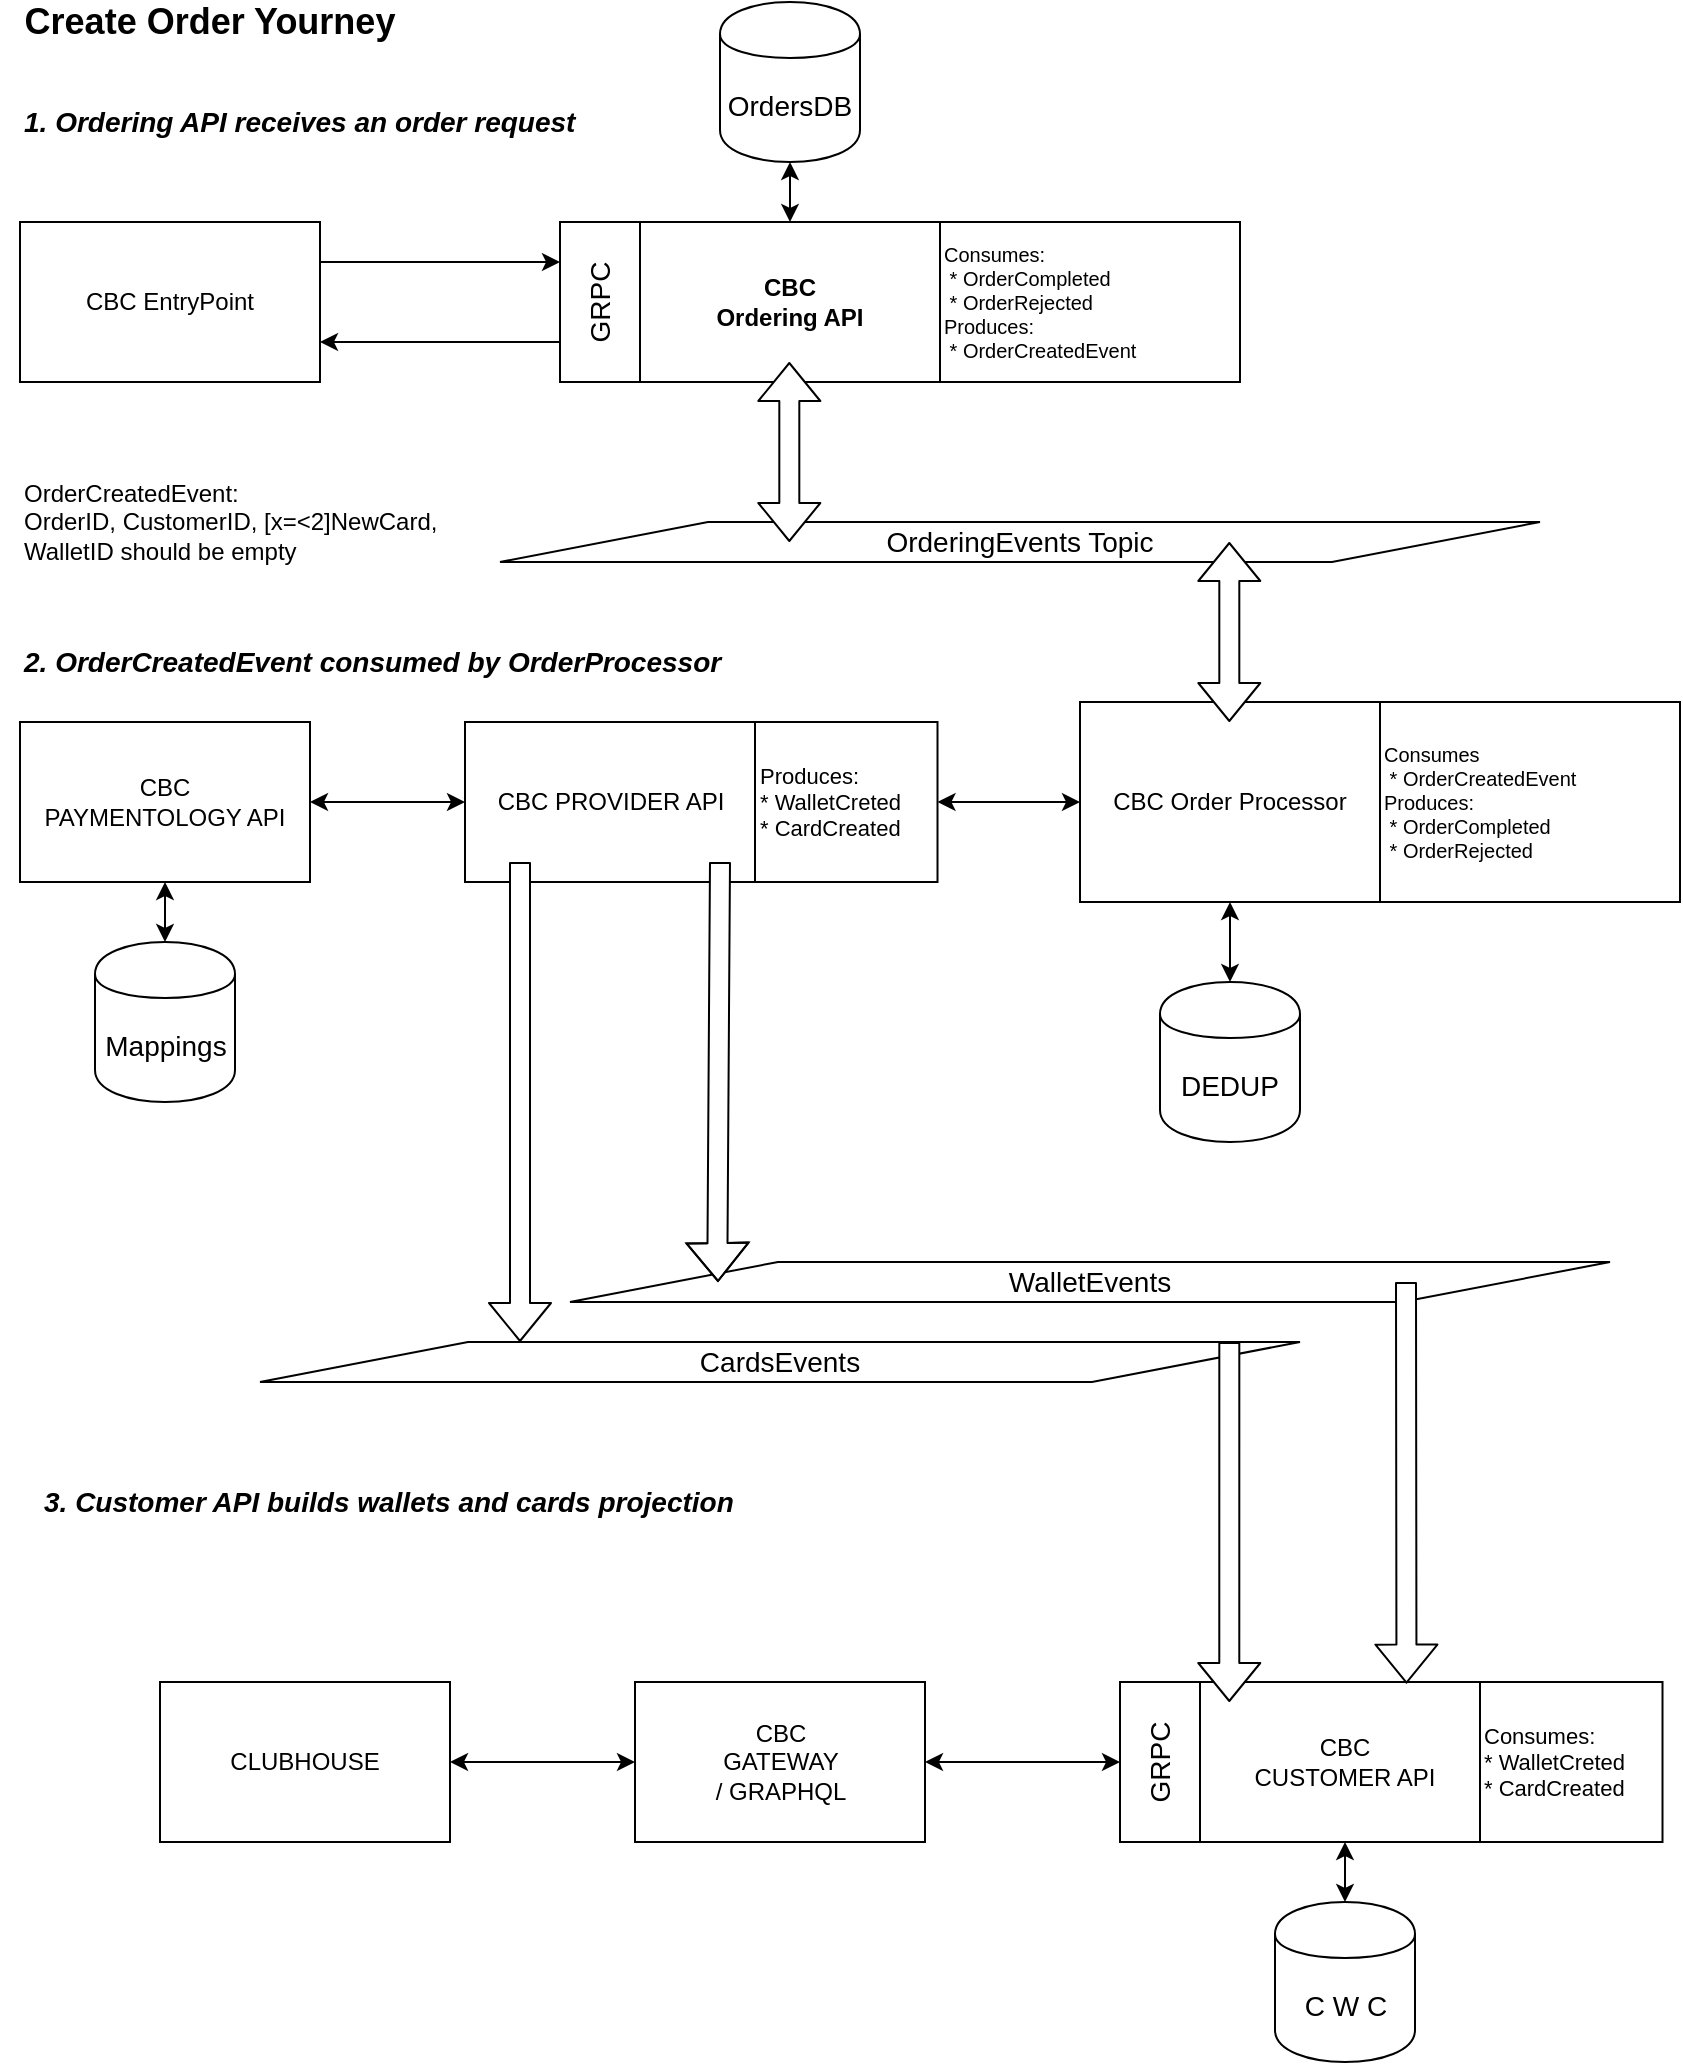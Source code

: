 <mxfile version="13.1.3" type="github"><diagram id="9-q1T27qPGL0F92HUt5V" name="Page-1"><mxGraphModel dx="2272" dy="554" grid="1" gridSize="10" guides="1" tooltips="1" connect="1" arrows="1" fold="1" page="1" pageScale="1" pageWidth="850" pageHeight="1100" math="0" shadow="0"><root><mxCell id="0"/><mxCell id="1" parent="0"/><mxCell id="-VBGVhogczqQqDfnZpoR-5" value="&lt;font style=&quot;font-size: 18px&quot;&gt;&lt;b&gt;Create Order Yourney&lt;/b&gt;&lt;/font&gt;" style="text;html=1;strokeColor=none;fillColor=none;align=center;verticalAlign=middle;whiteSpace=wrap;rounded=0;fontSize=14;" vertex="1" parent="1"><mxGeometry x="-840" y="10" width="210" height="20" as="geometry"/></mxCell><mxCell id="-VBGVhogczqQqDfnZpoR-10" value="&lt;div&gt;1. Ordering API receives an order request&lt;/div&gt;" style="text;html=1;strokeColor=none;fillColor=none;align=left;verticalAlign=middle;whiteSpace=wrap;rounded=0;fontSize=14;fontStyle=3" vertex="1" parent="1"><mxGeometry x="-830" y="60" width="310" height="20" as="geometry"/></mxCell><mxCell id="-VBGVhogczqQqDfnZpoR-20" style="edgeStyle=orthogonalEdgeStyle;rounded=0;orthogonalLoop=1;jettySize=auto;html=1;exitX=0.5;exitY=0;exitDx=0;exitDy=0;fontSize=14;startArrow=classic;startFill=1;" edge="1" parent="1" source="-VBGVhogczqQqDfnZpoR-11" target="-VBGVhogczqQqDfnZpoR-19"><mxGeometry relative="1" as="geometry"/></mxCell><mxCell id="-VBGVhogczqQqDfnZpoR-11" value="&lt;div&gt;&lt;b&gt;CBC &lt;br&gt;&lt;/b&gt;&lt;/div&gt;&lt;div&gt;&lt;b&gt;Ordering API&lt;/b&gt;&lt;/div&gt;" style="rounded=0;whiteSpace=wrap;html=1;strokeColor=#000000;" vertex="1" parent="1"><mxGeometry x="-520" y="120" width="150" height="80" as="geometry"/></mxCell><mxCell id="-VBGVhogczqQqDfnZpoR-17" style="edgeStyle=orthogonalEdgeStyle;rounded=0;orthogonalLoop=1;jettySize=auto;html=1;exitX=1;exitY=0.25;exitDx=0;exitDy=0;entryX=0.75;entryY=0;entryDx=0;entryDy=0;fontSize=14;" edge="1" parent="1" source="-VBGVhogczqQqDfnZpoR-13" target="-VBGVhogczqQqDfnZpoR-16"><mxGeometry relative="1" as="geometry"/></mxCell><mxCell id="-VBGVhogczqQqDfnZpoR-13" value="CBC EntryPoint" style="rounded=0;whiteSpace=wrap;html=1;strokeColor=#000000;" vertex="1" parent="1"><mxGeometry x="-830" y="120" width="150" height="80" as="geometry"/></mxCell><mxCell id="-VBGVhogczqQqDfnZpoR-18" style="edgeStyle=orthogonalEdgeStyle;rounded=0;orthogonalLoop=1;jettySize=auto;html=1;exitX=0.25;exitY=0;exitDx=0;exitDy=0;entryX=1;entryY=0.75;entryDx=0;entryDy=0;fontSize=14;" edge="1" parent="1" source="-VBGVhogczqQqDfnZpoR-16" target="-VBGVhogczqQqDfnZpoR-13"><mxGeometry relative="1" as="geometry"/></mxCell><mxCell id="-VBGVhogczqQqDfnZpoR-16" value="&lt;div align=&quot;center&quot;&gt;GRPC&lt;/div&gt;" style="rounded=0;whiteSpace=wrap;html=1;strokeColor=#000000;fontSize=14;align=center;rotation=-90;" vertex="1" parent="1"><mxGeometry x="-580" y="140" width="80" height="40" as="geometry"/></mxCell><mxCell id="-VBGVhogczqQqDfnZpoR-19" value="&lt;div align=&quot;center&quot;&gt;OrdersDB&lt;/div&gt;" style="shape=cylinder;whiteSpace=wrap;html=1;boundedLbl=1;backgroundOutline=1;strokeColor=#000000;fontSize=14;align=center;" vertex="1" parent="1"><mxGeometry x="-480" y="10" width="70" height="80" as="geometry"/></mxCell><mxCell id="-VBGVhogczqQqDfnZpoR-21" value="&lt;div&gt;OrderingEvents Topic&lt;br&gt;&lt;/div&gt;" style="shape=parallelogram;perimeter=parallelogramPerimeter;whiteSpace=wrap;html=1;strokeColor=#000000;fontSize=14;align=center;" vertex="1" parent="1"><mxGeometry x="-590" y="270" width="520" height="20" as="geometry"/></mxCell><mxCell id="-VBGVhogczqQqDfnZpoR-39" value="" style="shape=flexArrow;endArrow=classic;startArrow=classic;html=1;fillColor=#ffffff;fontSize=14;" edge="1" parent="1"><mxGeometry width="50" height="50" relative="1" as="geometry"><mxPoint x="-445.34" y="280" as="sourcePoint"/><mxPoint x="-445.34" y="190" as="targetPoint"/></mxGeometry></mxCell><mxCell id="-VBGVhogczqQqDfnZpoR-40" value="&lt;div style=&quot;font-size: 10px&quot; align=&quot;left&quot;&gt;Consumes:&lt;/div&gt;&lt;div style=&quot;font-size: 10px&quot; align=&quot;left&quot;&gt;&amp;nbsp;* OrderCompleted&lt;/div&gt;&lt;div style=&quot;font-size: 10px&quot; align=&quot;left&quot;&gt;&amp;nbsp;* OrderRejected&lt;br&gt;&lt;/div&gt;&lt;div style=&quot;font-size: 10px&quot; align=&quot;left&quot;&gt;Produces&lt;font size=&quot;1&quot;&gt;:&lt;/font&gt;&lt;/div&gt;&lt;div style=&quot;font-size: 10px&quot; align=&quot;left&quot;&gt;&lt;font size=&quot;1&quot;&gt;&amp;nbsp;* OrderCreatedEvent&lt;/font&gt;&lt;/div&gt;" style="rounded=0;whiteSpace=wrap;html=1;strokeColor=#000000;align=left;" vertex="1" parent="1"><mxGeometry x="-370" y="120" width="150" height="80" as="geometry"/></mxCell><mxCell id="-VBGVhogczqQqDfnZpoR-41" value="2. OrderCreatedEvent consumed by OrderProcessor" style="text;html=1;strokeColor=none;fillColor=none;align=left;verticalAlign=middle;whiteSpace=wrap;rounded=0;fontSize=14;fontStyle=3" vertex="1" parent="1"><mxGeometry x="-830" y="330" width="370" height="20" as="geometry"/></mxCell><mxCell id="-VBGVhogczqQqDfnZpoR-43" value="CBC Order Processor" style="rounded=0;whiteSpace=wrap;html=1;strokeColor=#000000;" vertex="1" parent="1"><mxGeometry x="-300" y="360" width="150" height="100" as="geometry"/></mxCell><mxCell id="-VBGVhogczqQqDfnZpoR-45" value="&lt;div align=&quot;left&quot;&gt;OrderCreatedEvent:&lt;/div&gt;OrderID, CustomerID, [x=&amp;lt;2]NewCard, WalletID should be empty" style="text;html=1;strokeColor=none;fillColor=none;align=left;verticalAlign=middle;whiteSpace=wrap;rounded=0;fontSize=12;" vertex="1" parent="1"><mxGeometry x="-830" y="250" width="229" height="40" as="geometry"/></mxCell><mxCell id="-VBGVhogczqQqDfnZpoR-46" value="" style="shape=flexArrow;endArrow=classic;startArrow=classic;html=1;fillColor=#ffffff;fontSize=14;" edge="1" parent="1"><mxGeometry width="50" height="50" relative="1" as="geometry"><mxPoint x="-225.34" y="370" as="sourcePoint"/><mxPoint x="-225.34" y="280" as="targetPoint"/></mxGeometry></mxCell><mxCell id="-VBGVhogczqQqDfnZpoR-47" value="&lt;div style=&quot;font-size: 10px&quot; align=&quot;left&quot;&gt;Consumes&lt;/div&gt;&lt;div style=&quot;font-size: 10px&quot; align=&quot;left&quot;&gt;&amp;nbsp;* OrderCreatedEvent&lt;br&gt;&lt;/div&gt;&lt;div style=&quot;font-size: 10px&quot; align=&quot;left&quot;&gt;Produces&lt;font size=&quot;1&quot;&gt;:&lt;/font&gt;&lt;/div&gt;&lt;div style=&quot;font-size: 10px&quot; align=&quot;left&quot;&gt;&lt;font size=&quot;1&quot;&gt;&amp;nbsp;* OrderCompleted&lt;/font&gt;&lt;/div&gt;&lt;div style=&quot;font-size: 10px&quot; align=&quot;left&quot;&gt;&lt;font size=&quot;1&quot;&gt;&amp;nbsp;* OrderRejected&lt;br&gt;&lt;/font&gt;&lt;/div&gt;" style="rounded=0;whiteSpace=wrap;html=1;strokeColor=#000000;align=left;" vertex="1" parent="1"><mxGeometry x="-150" y="360" width="150" height="100" as="geometry"/></mxCell><mxCell id="-VBGVhogczqQqDfnZpoR-51" style="edgeStyle=orthogonalEdgeStyle;rounded=0;orthogonalLoop=1;jettySize=auto;html=1;exitX=0.5;exitY=0;exitDx=0;exitDy=0;entryX=0.5;entryY=1;entryDx=0;entryDy=0;startArrow=classic;startFill=1;fillColor=#ffffff;fontSize=12;" edge="1" parent="1" source="-VBGVhogczqQqDfnZpoR-50" target="-VBGVhogczqQqDfnZpoR-43"><mxGeometry relative="1" as="geometry"/></mxCell><mxCell id="-VBGVhogczqQqDfnZpoR-50" value="DEDUP" style="shape=cylinder;whiteSpace=wrap;html=1;boundedLbl=1;backgroundOutline=1;strokeColor=#000000;fontSize=14;align=center;" vertex="1" parent="1"><mxGeometry x="-260" y="500" width="70" height="80" as="geometry"/></mxCell><mxCell id="-VBGVhogczqQqDfnZpoR-58" style="edgeStyle=orthogonalEdgeStyle;rounded=0;orthogonalLoop=1;jettySize=auto;html=1;exitX=0.5;exitY=1;exitDx=0;exitDy=0;entryX=0.5;entryY=0;entryDx=0;entryDy=0;startArrow=classic;startFill=1;fillColor=#ffffff;fontSize=12;" edge="1" parent="1" source="-VBGVhogczqQqDfnZpoR-52" target="-VBGVhogczqQqDfnZpoR-57"><mxGeometry relative="1" as="geometry"/></mxCell><mxCell id="-VBGVhogczqQqDfnZpoR-61" style="edgeStyle=orthogonalEdgeStyle;rounded=0;orthogonalLoop=1;jettySize=auto;html=1;exitX=1;exitY=0.5;exitDx=0;exitDy=0;entryX=0;entryY=0.5;entryDx=0;entryDy=0;startArrow=classic;startFill=1;fillColor=#ffffff;fontSize=12;" edge="1" parent="1" source="-VBGVhogczqQqDfnZpoR-52" target="-VBGVhogczqQqDfnZpoR-60"><mxGeometry relative="1" as="geometry"/></mxCell><mxCell id="-VBGVhogczqQqDfnZpoR-52" value="&lt;div&gt;CBC &lt;br&gt;&lt;/div&gt;&lt;div&gt;PAYMENTOLOGY API&lt;/div&gt;" style="rounded=0;whiteSpace=wrap;html=1;strokeColor=#000000;fontSize=12;align=center;" vertex="1" parent="1"><mxGeometry x="-830" y="370" width="145" height="80" as="geometry"/></mxCell><mxCell id="-VBGVhogczqQqDfnZpoR-54" value="&lt;div&gt;WalletEvents&lt;/div&gt;" style="shape=parallelogram;perimeter=parallelogramPerimeter;whiteSpace=wrap;html=1;strokeColor=#000000;fontSize=14;align=center;" vertex="1" parent="1"><mxGeometry x="-555" y="640" width="520" height="20" as="geometry"/></mxCell><mxCell id="-VBGVhogczqQqDfnZpoR-55" value="&lt;div&gt;CardsEvents&lt;/div&gt;" style="shape=parallelogram;perimeter=parallelogramPerimeter;whiteSpace=wrap;html=1;strokeColor=#000000;fontSize=14;align=center;" vertex="1" parent="1"><mxGeometry x="-710" y="680" width="520" height="20" as="geometry"/></mxCell><mxCell id="-VBGVhogczqQqDfnZpoR-57" value="Mappings" style="shape=cylinder;whiteSpace=wrap;html=1;boundedLbl=1;backgroundOutline=1;strokeColor=#000000;fontSize=14;align=center;" vertex="1" parent="1"><mxGeometry x="-792.5" y="480" width="70" height="80" as="geometry"/></mxCell><mxCell id="-VBGVhogczqQqDfnZpoR-60" value="CBC PROVIDER API" style="rounded=0;whiteSpace=wrap;html=1;strokeColor=#000000;fontSize=12;align=center;" vertex="1" parent="1"><mxGeometry x="-607.5" y="370" width="145" height="80" as="geometry"/></mxCell><mxCell id="-VBGVhogczqQqDfnZpoR-64" style="edgeStyle=orthogonalEdgeStyle;rounded=0;orthogonalLoop=1;jettySize=auto;html=1;exitX=1;exitY=0.5;exitDx=0;exitDy=0;startArrow=classic;startFill=1;fillColor=#ffffff;fontSize=12;" edge="1" parent="1" source="-VBGVhogczqQqDfnZpoR-63" target="-VBGVhogczqQqDfnZpoR-43"><mxGeometry relative="1" as="geometry"/></mxCell><mxCell id="-VBGVhogczqQqDfnZpoR-63" value="&lt;div style=&quot;font-size: 11px&quot; align=&quot;left&quot;&gt;&lt;font style=&quot;font-size: 11px&quot;&gt;Produces:&lt;/font&gt;&lt;/div&gt;&lt;div style=&quot;font-size: 11px&quot;&gt;&lt;font style=&quot;font-size: 11px&quot;&gt;* WalletCreted&lt;/font&gt;&lt;/div&gt;&lt;div style=&quot;font-size: 11px&quot;&gt;&lt;font style=&quot;font-size: 11px&quot;&gt;* CardCreated&lt;br&gt;&lt;/font&gt;&lt;/div&gt;" style="rounded=0;whiteSpace=wrap;html=1;strokeColor=#000000;fontSize=12;align=left;" vertex="1" parent="1"><mxGeometry x="-462.5" y="370" width="91.25" height="80" as="geometry"/></mxCell><mxCell id="-VBGVhogczqQqDfnZpoR-66" value="" style="shape=flexArrow;endArrow=classic;html=1;fillColor=#ffffff;fontSize=12;" edge="1" parent="1"><mxGeometry width="50" height="50" relative="1" as="geometry"><mxPoint x="-580" y="440" as="sourcePoint"/><mxPoint x="-580" y="680" as="targetPoint"/></mxGeometry></mxCell><mxCell id="-VBGVhogczqQqDfnZpoR-67" value="" style="shape=flexArrow;endArrow=classic;html=1;fillColor=#ffffff;fontSize=12;exitX=0.75;exitY=1;exitDx=0;exitDy=0;" edge="1" parent="1"><mxGeometry width="50" height="50" relative="1" as="geometry"><mxPoint x="-480.0" y="440" as="sourcePoint"/><mxPoint x="-481" y="650" as="targetPoint"/><Array as="points"><mxPoint x="-481.25" y="630"/></Array></mxGeometry></mxCell><mxCell id="-VBGVhogczqQqDfnZpoR-68" value="3. Customer API builds wallets and cards projection" style="text;html=1;strokeColor=none;fillColor=none;align=left;verticalAlign=middle;whiteSpace=wrap;rounded=0;fontSize=14;fontStyle=3" vertex="1" parent="1"><mxGeometry x="-820" y="750" width="370" height="20" as="geometry"/></mxCell><mxCell id="-VBGVhogczqQqDfnZpoR-69" style="edgeStyle=orthogonalEdgeStyle;rounded=0;orthogonalLoop=1;jettySize=auto;html=1;exitX=0.5;exitY=1;exitDx=0;exitDy=0;entryX=0.5;entryY=0;entryDx=0;entryDy=0;startArrow=classic;startFill=1;fillColor=#ffffff;fontSize=12;" edge="1" parent="1" source="-VBGVhogczqQqDfnZpoR-70" target="-VBGVhogczqQqDfnZpoR-71"><mxGeometry relative="1" as="geometry"/></mxCell><mxCell id="-VBGVhogczqQqDfnZpoR-70" value="&lt;div&gt;CBC&lt;/div&gt;&lt;div&gt; CUSTOMER API&lt;/div&gt;" style="rounded=0;whiteSpace=wrap;html=1;strokeColor=#000000;fontSize=12;align=center;" vertex="1" parent="1"><mxGeometry x="-240" y="850" width="145" height="80" as="geometry"/></mxCell><mxCell id="-VBGVhogczqQqDfnZpoR-71" value="C W C" style="shape=cylinder;whiteSpace=wrap;html=1;boundedLbl=1;backgroundOutline=1;strokeColor=#000000;fontSize=14;align=center;" vertex="1" parent="1"><mxGeometry x="-202.5" y="960" width="70" height="80" as="geometry"/></mxCell><mxCell id="-VBGVhogczqQqDfnZpoR-72" value="&lt;div style=&quot;font-size: 11px&quot; align=&quot;left&quot;&gt;&lt;font style=&quot;font-size: 11px&quot;&gt;Consumes:&lt;/font&gt;&lt;/div&gt;&lt;div style=&quot;font-size: 11px&quot;&gt;&lt;font style=&quot;font-size: 11px&quot;&gt;* WalletCreted&lt;/font&gt;&lt;/div&gt;&lt;div style=&quot;font-size: 11px&quot;&gt;&lt;font style=&quot;font-size: 11px&quot;&gt;* CardCreated&lt;br&gt;&lt;/font&gt;&lt;/div&gt;" style="rounded=0;whiteSpace=wrap;html=1;strokeColor=#000000;fontSize=12;align=left;" vertex="1" parent="1"><mxGeometry x="-100" y="850" width="91.25" height="80" as="geometry"/></mxCell><mxCell id="-VBGVhogczqQqDfnZpoR-73" value="" style="shape=flexArrow;endArrow=classic;html=1;fillColor=#ffffff;fontSize=12;entryX=0.101;entryY=0.125;entryDx=0;entryDy=0;entryPerimeter=0;" edge="1" parent="1" target="-VBGVhogczqQqDfnZpoR-70"><mxGeometry width="50" height="50" relative="1" as="geometry"><mxPoint x="-225.34" y="680" as="sourcePoint"/><mxPoint x="-225.34" y="720" as="targetPoint"/></mxGeometry></mxCell><mxCell id="-VBGVhogczqQqDfnZpoR-74" value="" style="shape=flexArrow;endArrow=classic;html=1;fillColor=#ffffff;fontSize=12;entryX=0.712;entryY=0.01;entryDx=0;entryDy=0;entryPerimeter=0;" edge="1" parent="1" target="-VBGVhogczqQqDfnZpoR-70"><mxGeometry width="50" height="50" relative="1" as="geometry"><mxPoint x="-137" y="650" as="sourcePoint"/><mxPoint x="-140.005" y="730" as="targetPoint"/></mxGeometry></mxCell><mxCell id="-VBGVhogczqQqDfnZpoR-75" value="&lt;div align=&quot;center&quot;&gt;GRPC&lt;/div&gt;" style="rounded=0;whiteSpace=wrap;html=1;strokeColor=#000000;fontSize=14;align=center;rotation=-90;" vertex="1" parent="1"><mxGeometry x="-300" y="870" width="80" height="40" as="geometry"/></mxCell><mxCell id="-VBGVhogczqQqDfnZpoR-77" style="edgeStyle=orthogonalEdgeStyle;rounded=0;orthogonalLoop=1;jettySize=auto;html=1;exitX=1;exitY=0.5;exitDx=0;exitDy=0;entryX=0.5;entryY=0;entryDx=0;entryDy=0;startArrow=classic;startFill=1;fillColor=#ffffff;fontSize=12;" edge="1" parent="1" source="-VBGVhogczqQqDfnZpoR-76" target="-VBGVhogczqQqDfnZpoR-75"><mxGeometry relative="1" as="geometry"/></mxCell><mxCell id="-VBGVhogczqQqDfnZpoR-76" value="&lt;div&gt;CBC&lt;/div&gt;&lt;div&gt;GATEWAY&lt;/div&gt;&lt;div&gt;/ GRAPHQL&lt;br&gt;&lt;/div&gt;" style="rounded=0;whiteSpace=wrap;html=1;strokeColor=#000000;fontSize=12;align=center;" vertex="1" parent="1"><mxGeometry x="-522.5" y="850" width="145" height="80" as="geometry"/></mxCell><mxCell id="-VBGVhogczqQqDfnZpoR-79" value="" style="edgeStyle=orthogonalEdgeStyle;rounded=0;orthogonalLoop=1;jettySize=auto;html=1;startArrow=classic;startFill=1;fillColor=#ffffff;fontSize=12;" edge="1" parent="1" source="-VBGVhogczqQqDfnZpoR-78" target="-VBGVhogczqQqDfnZpoR-76"><mxGeometry relative="1" as="geometry"/></mxCell><mxCell id="-VBGVhogczqQqDfnZpoR-78" value="CLUBHOUSE" style="rounded=0;whiteSpace=wrap;html=1;strokeColor=#000000;fontSize=12;align=center;" vertex="1" parent="1"><mxGeometry x="-760" y="850" width="145" height="80" as="geometry"/></mxCell></root></mxGraphModel></diagram></mxfile>